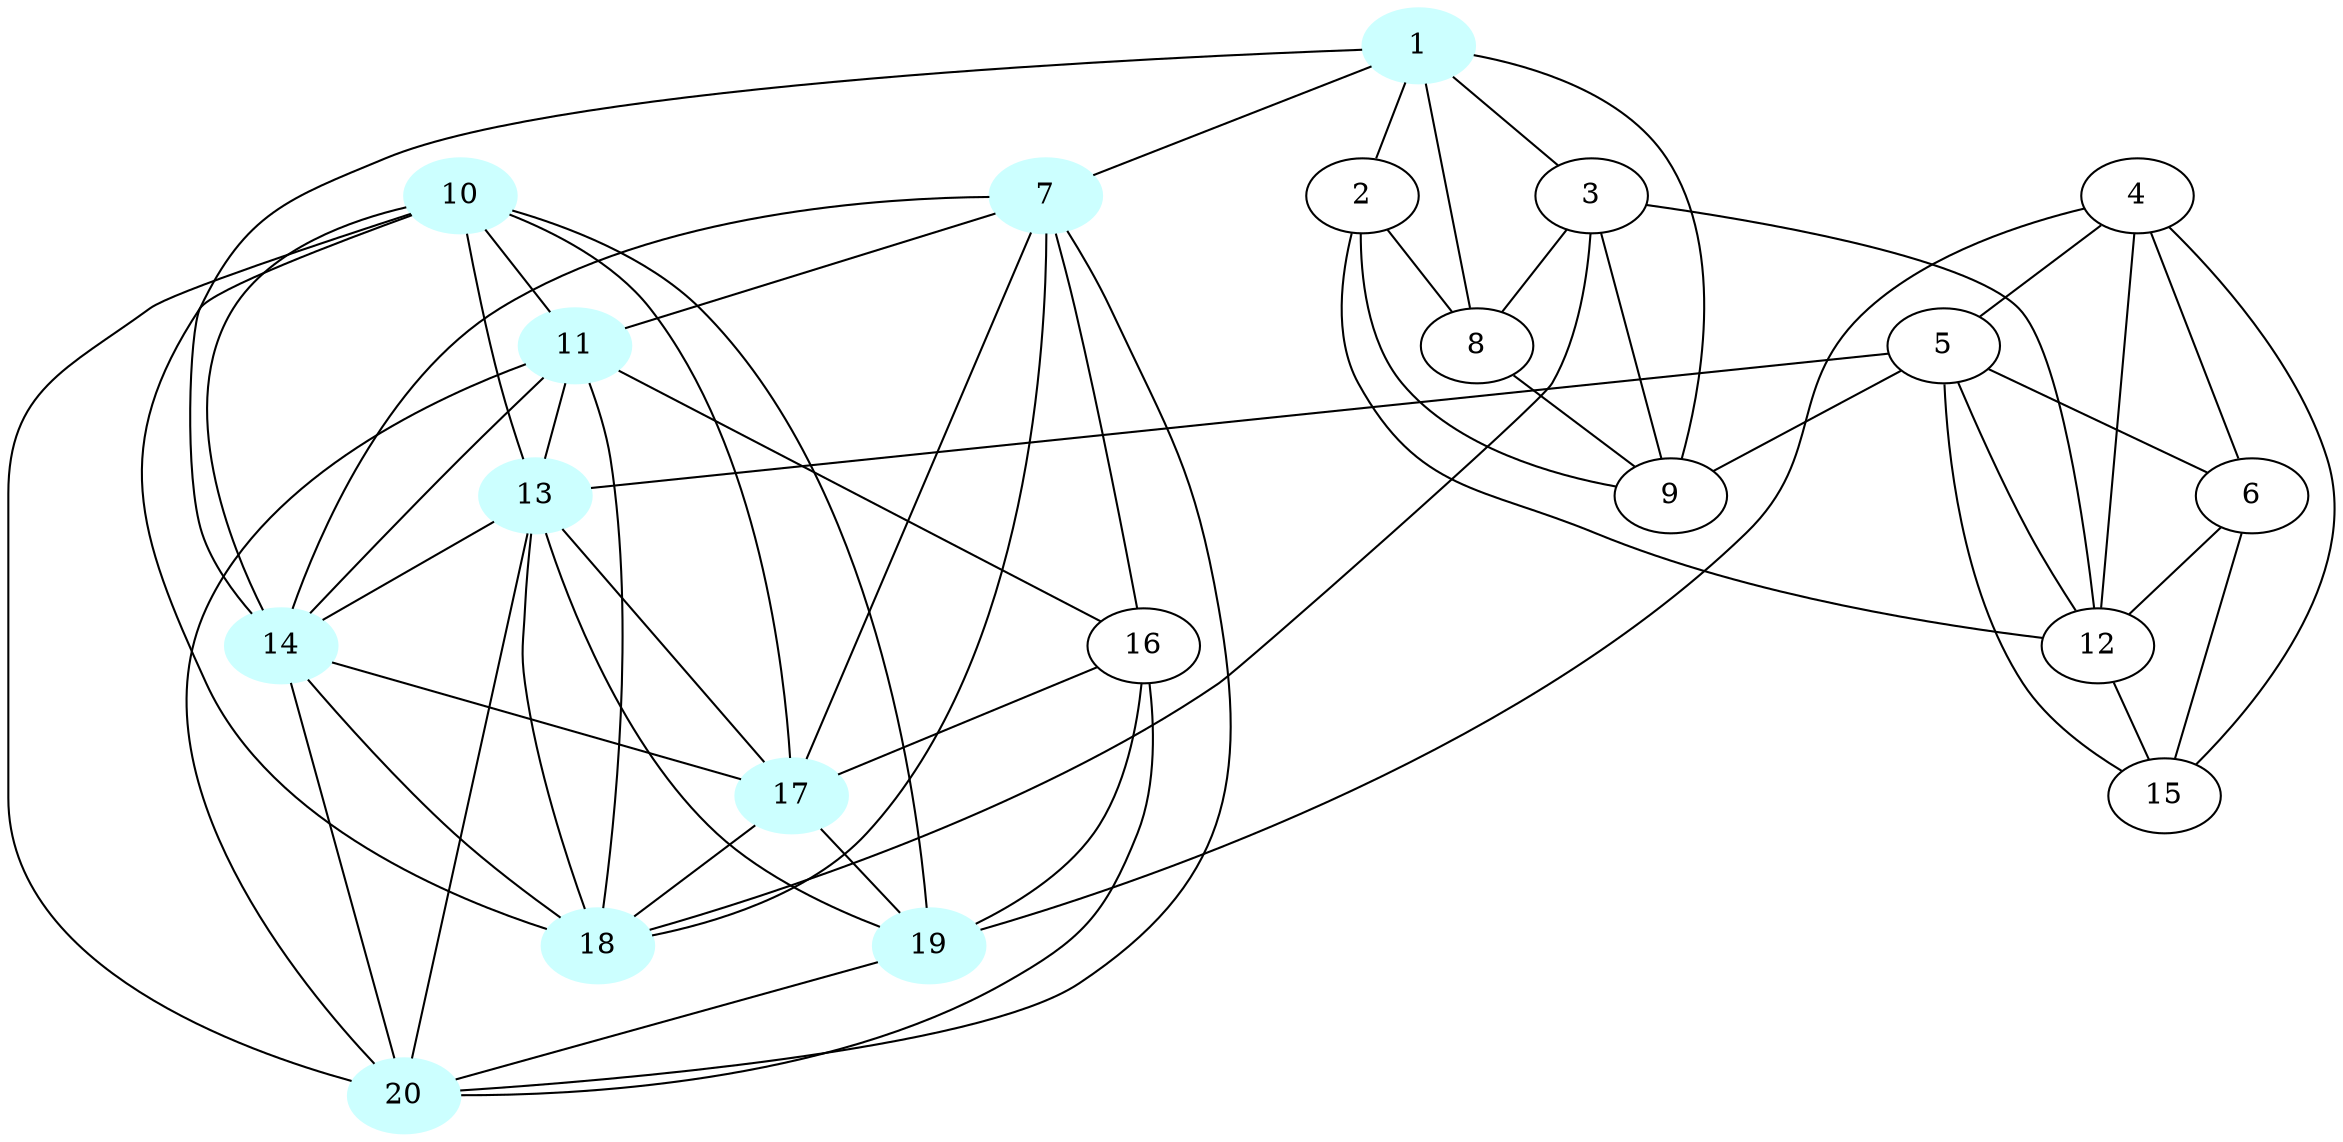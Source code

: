 graph G {
    1 [style=filled, color="#CCFFFF"];
    7 [style=filled, color="#CCFFFF"];
    10 [style=filled, color="#CCFFFF"];
    11 [style=filled, color="#CCFFFF"];
    13 [style=filled, color="#CCFFFF"];
    14 [style=filled, color="#CCFFFF"];
    17 [style=filled, color="#CCFFFF"];
    18 [style=filled, color="#CCFFFF"];
    19 [style=filled, color="#CCFFFF"];
    20 [style=filled, color="#CCFFFF"];
    1 -- 2 [len= 2]
    1 -- 3 [len= 2]
    1 -- 7 [len= 2]
    1 -- 8 [len= 2]
    1 -- 9 [len= 2]
    1 -- 14 [len= 2]
    2 -- 8 [len= 2]
    2 -- 9 [len= 2]
    2 -- 12 [len= 2]
    3 -- 8 [len= 2]
    3 -- 9 [len= 2]
    3 -- 12 [len= 2]
    3 -- 18 [len= 2]
    4 -- 5 [len= 2]
    4 -- 6 [len= 2]
    4 -- 12 [len= 2]
    4 -- 15 [len= 2]
    4 -- 19 [len= 2]
    5 -- 6 [len= 2]
    5 -- 9 [len= 2]
    5 -- 12 [len= 2]
    5 -- 13 [len= 2]
    5 -- 15 [len= 2]
    6 -- 12 [len= 2]
    6 -- 15 [len= 2]
    7 -- 11 [len= 2]
    7 -- 14 [len= 2]
    7 -- 16 [len= 2]
    7 -- 17 [len= 2]
    7 -- 18 [len= 2]
    7 -- 20 [len= 2]
    8 -- 9 [len= 2]
    10 -- 11 [len= 2]
    10 -- 13 [len= 2]
    10 -- 14 [len= 2]
    10 -- 17 [len= 2]
    10 -- 18 [len= 2]
    10 -- 19 [len= 2]
    10 -- 20 [len= 2]
    11 -- 13 [len= 2]
    11 -- 14 [len= 2]
    11 -- 16 [len= 2]
    11 -- 18 [len= 2]
    11 -- 20 [len= 2]
    12 -- 15 [len= 2]
    13 -- 14 [len= 2]
    13 -- 17 [len= 2]
    13 -- 18 [len= 2]
    13 -- 19 [len= 2]
    13 -- 20 [len= 2]
    14 -- 17 [len= 2]
    14 -- 18 [len= 2]
    14 -- 20 [len= 2]
    16 -- 17 [len= 2]
    16 -- 19 [len= 2]
    16 -- 20 [len= 2]
    17 -- 18 [len= 2]
    17 -- 19 [len= 2]
    19 -- 20 [len= 2]
}
